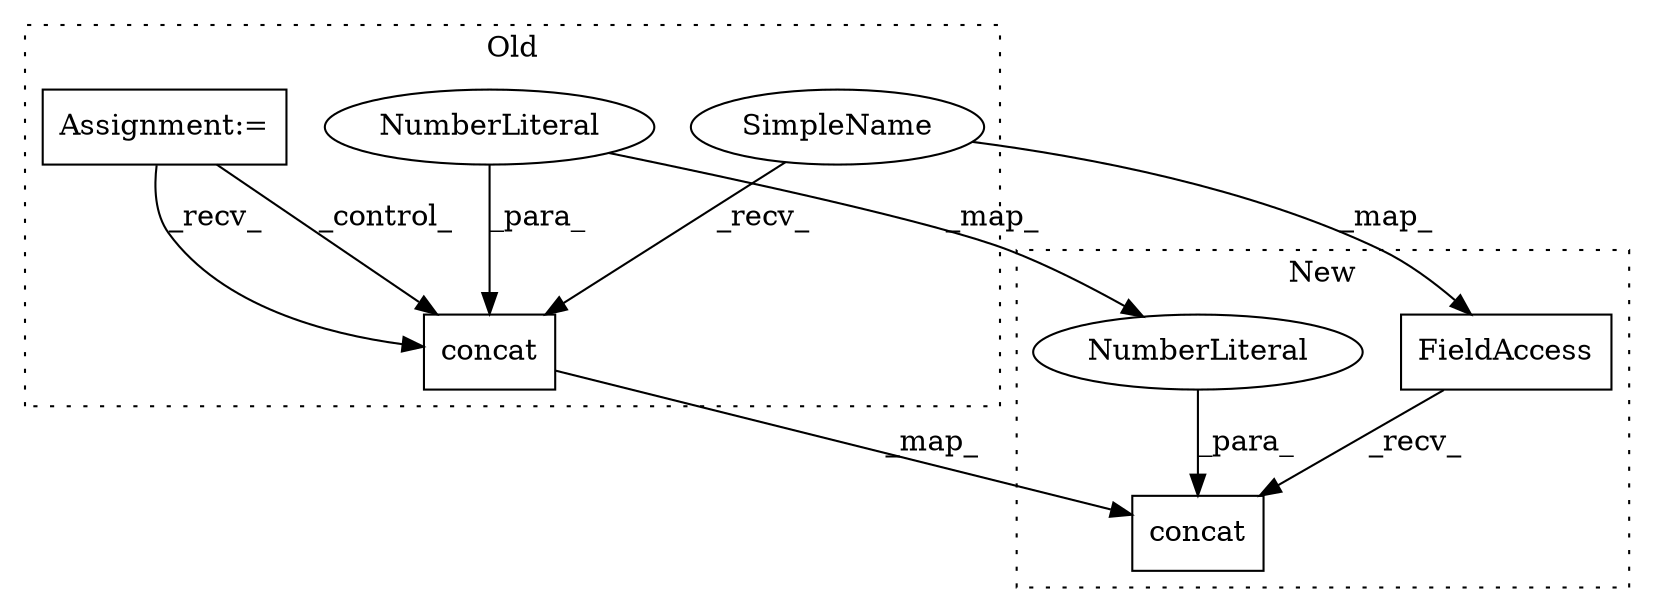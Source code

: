 digraph G {
subgraph cluster0 {
1 [label="concat" a="32" s="10778,10794" l="7,1" shape="box"];
3 [label="NumberLiteral" a="34" s="10793" l="1" shape="ellipse"];
6 [label="SimpleName" a="42" s="10775" l="2" shape="ellipse"];
7 [label="Assignment:=" a="7" s="4725" l="2" shape="box"];
label = "Old";
style="dotted";
}
subgraph cluster1 {
2 [label="concat" a="32" s="11165,11181" l="7,1" shape="box"];
4 [label="NumberLiteral" a="34" s="11172" l="1" shape="ellipse"];
5 [label="FieldAccess" a="22" s="11154" l="10" shape="box"];
label = "New";
style="dotted";
}
1 -> 2 [label="_map_"];
3 -> 1 [label="_para_"];
3 -> 4 [label="_map_"];
4 -> 2 [label="_para_"];
5 -> 2 [label="_recv_"];
6 -> 5 [label="_map_"];
6 -> 1 [label="_recv_"];
7 -> 1 [label="_recv_"];
7 -> 1 [label="_control_"];
}